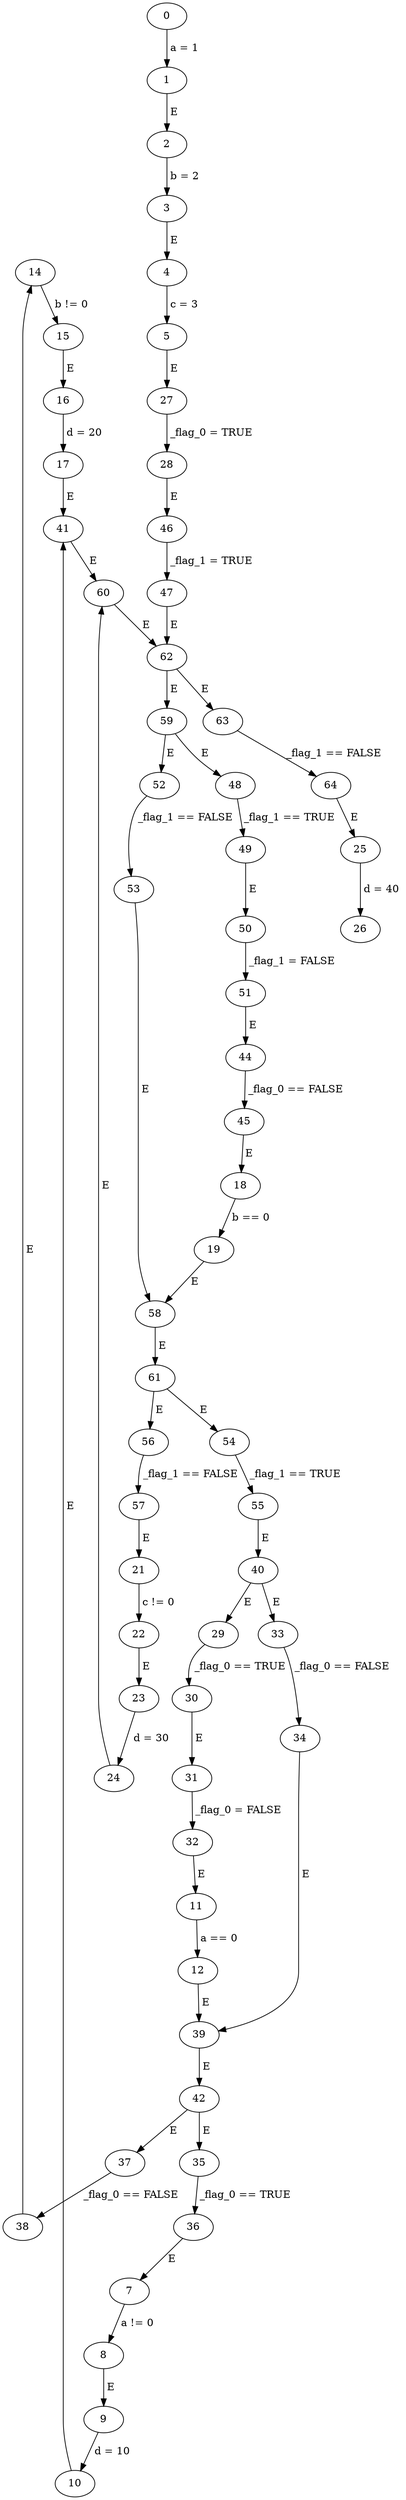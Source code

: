 // seqwhile
digraph {
	14 -> 15 [label=" b != 0 "]
	48 -> 49 [label=" _flag_1 == TRUE "]
	36 -> 7 [label=" E "]
	10 -> 41 [label=" E "]
	40 -> 29 [label=" E "]
	17 -> 41 [label=" E "]
	44 -> 45 [label=" _flag_0 == FALSE "]
	41 -> 60 [label=" E "]
	32 -> 11 [label=" E "]
	1 -> 2 [label=" E "]
	35 -> 36 [label=" _flag_0 == TRUE "]
	40 -> 33 [label=" E "]
	42 -> 37 [label=" E "]
	30 -> 31 [label=" E "]
	62 -> 59 [label=" E "]
	2 -> 3 [label=" b = 2 "]
	25 -> 26 [label=" d = 40 "]
	46 -> 47 [label=" _flag_1 = TRUE "]
	61 -> 56 [label=" E "]
	60 -> 62 [label=" E "]
	64 -> 25 [label=" E "]
	24 -> 60 [label=" E "]
	0 -> 1 [label=" a = 1 "]
	33 -> 34 [label=" _flag_0 == FALSE "]
	34 -> 39 [label=" E "]
	50 -> 51 [label=" _flag_1 = FALSE "]
	31 -> 32 [label=" _flag_0 = FALSE "]
	61 -> 54 [label=" E "]
	51 -> 44 [label=" E "]
	28 -> 46 [label=" E "]
	42 -> 35 [label=" E "]
	3 -> 4 [label=" E "]
	39 -> 42 [label=" E "]
	29 -> 30 [label=" _flag_0 == TRUE "]
	8 -> 9 [label=" E "]
	47 -> 62 [label=" E "]
	49 -> 50 [label=" E "]
	23 -> 24 [label=" d = 30 "]
	5 -> 27 [label=" E "]
	59 -> 48 [label=" E "]
	62 -> 63 [label=" E "]
	38 -> 14 [label=" E "]
	45 -> 18 [label=" E "]
	57 -> 21 [label=" E "]
	12 -> 39 [label=" E "]
	27 -> 28 [label=" _flag_0 = TRUE "]
	63 -> 64 [label=" _flag_1 == FALSE "]
	9 -> 10 [label=" d = 10 "]
	11 -> 12 [label=" a == 0 "]
	56 -> 57 [label=" _flag_1 == FALSE "]
	58 -> 61 [label=" E "]
	22 -> 23 [label=" E "]
	52 -> 53 [label=" _flag_1 == FALSE "]
	53 -> 58 [label=" E "]
	7 -> 8 [label=" a != 0 "]
	37 -> 38 [label=" _flag_0 == FALSE "]
	16 -> 17 [label=" d = 20 "]
	18 -> 19 [label=" b == 0 "]
	54 -> 55 [label=" _flag_1 == TRUE "]
	21 -> 22 [label=" c != 0 "]
	19 -> 58 [label=" E "]
	15 -> 16 [label=" E "]
	55 -> 40 [label=" E "]
	4 -> 5 [label=" c = 3 "]
	59 -> 52 [label=" E "]
}
